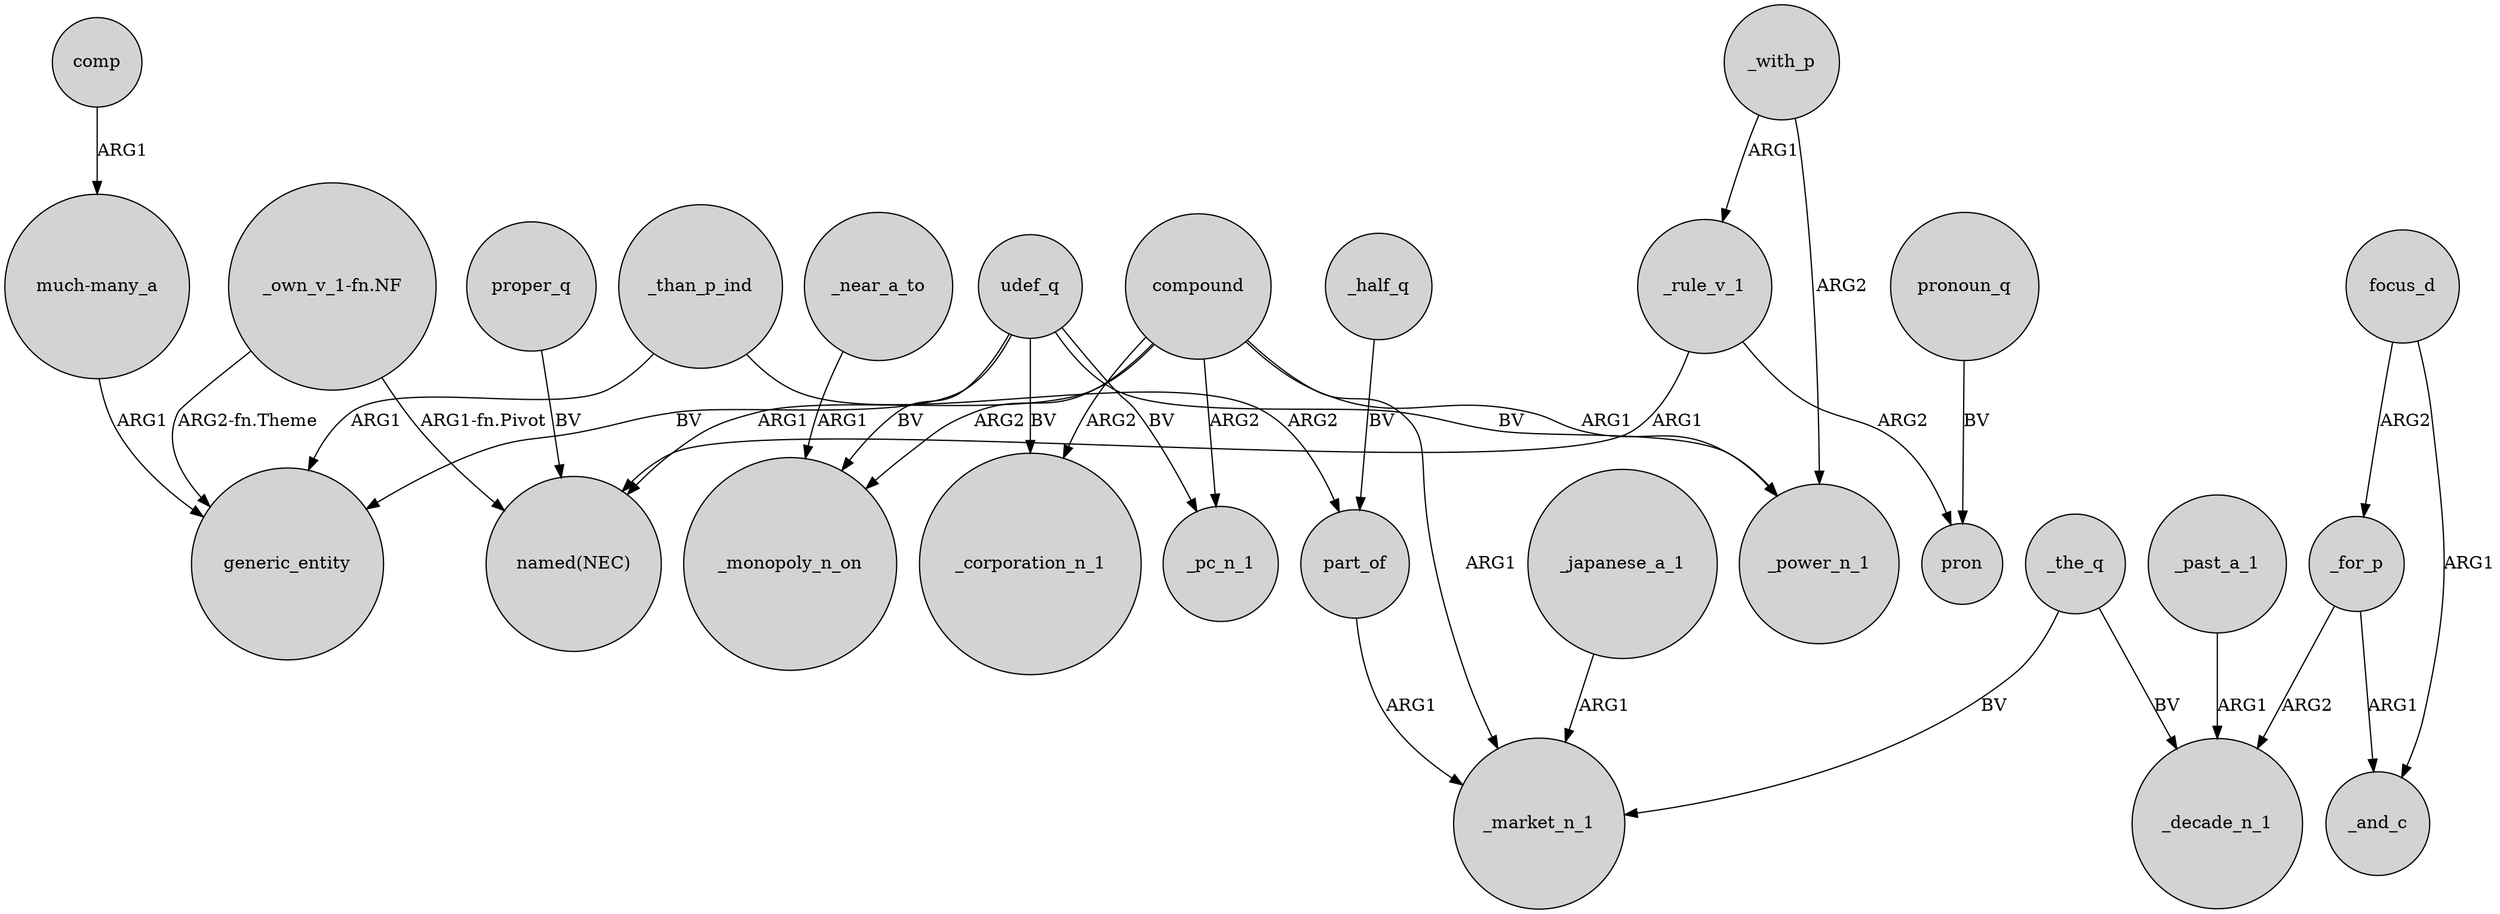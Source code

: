 digraph {
	node [shape=circle style=filled]
	proper_q -> "named(NEC)" [label=BV]
	part_of -> _market_n_1 [label=ARG1]
	"_own_v_1-fn.NF" -> "named(NEC)" [label="ARG1-fn.Pivot"]
	udef_q -> generic_entity [label=BV]
	_than_p_ind -> part_of [label=ARG2]
	"much-many_a" -> generic_entity [label=ARG1]
	_near_a_to -> _monopoly_n_on [label=ARG1]
	compound -> _corporation_n_1 [label=ARG2]
	udef_q -> _pc_n_1 [label=BV]
	_past_a_1 -> _decade_n_1 [label=ARG1]
	_rule_v_1 -> "named(NEC)" [label=ARG1]
	_for_p -> _decade_n_1 [label=ARG2]
	compound -> "named(NEC)" [label=ARG1]
	_with_p -> _power_n_1 [label=ARG2]
	focus_d -> _for_p [label=ARG2]
	_japanese_a_1 -> _market_n_1 [label=ARG1]
	udef_q -> _corporation_n_1 [label=BV]
	pronoun_q -> pron [label=BV]
	comp -> "much-many_a" [label=ARG1]
	_half_q -> part_of [label=BV]
	compound -> _power_n_1 [label=ARG1]
	focus_d -> _and_c [label=ARG1]
	compound -> _pc_n_1 [label=ARG2]
	_with_p -> _rule_v_1 [label=ARG1]
	udef_q -> _monopoly_n_on [label=BV]
	"_own_v_1-fn.NF" -> generic_entity [label="ARG2-fn.Theme"]
	_rule_v_1 -> pron [label=ARG2]
	_the_q -> _decade_n_1 [label=BV]
	compound -> _market_n_1 [label=ARG1]
	_than_p_ind -> generic_entity [label=ARG1]
	_the_q -> _market_n_1 [label=BV]
	compound -> _monopoly_n_on [label=ARG2]
	udef_q -> _power_n_1 [label=BV]
	_for_p -> _and_c [label=ARG1]
}
